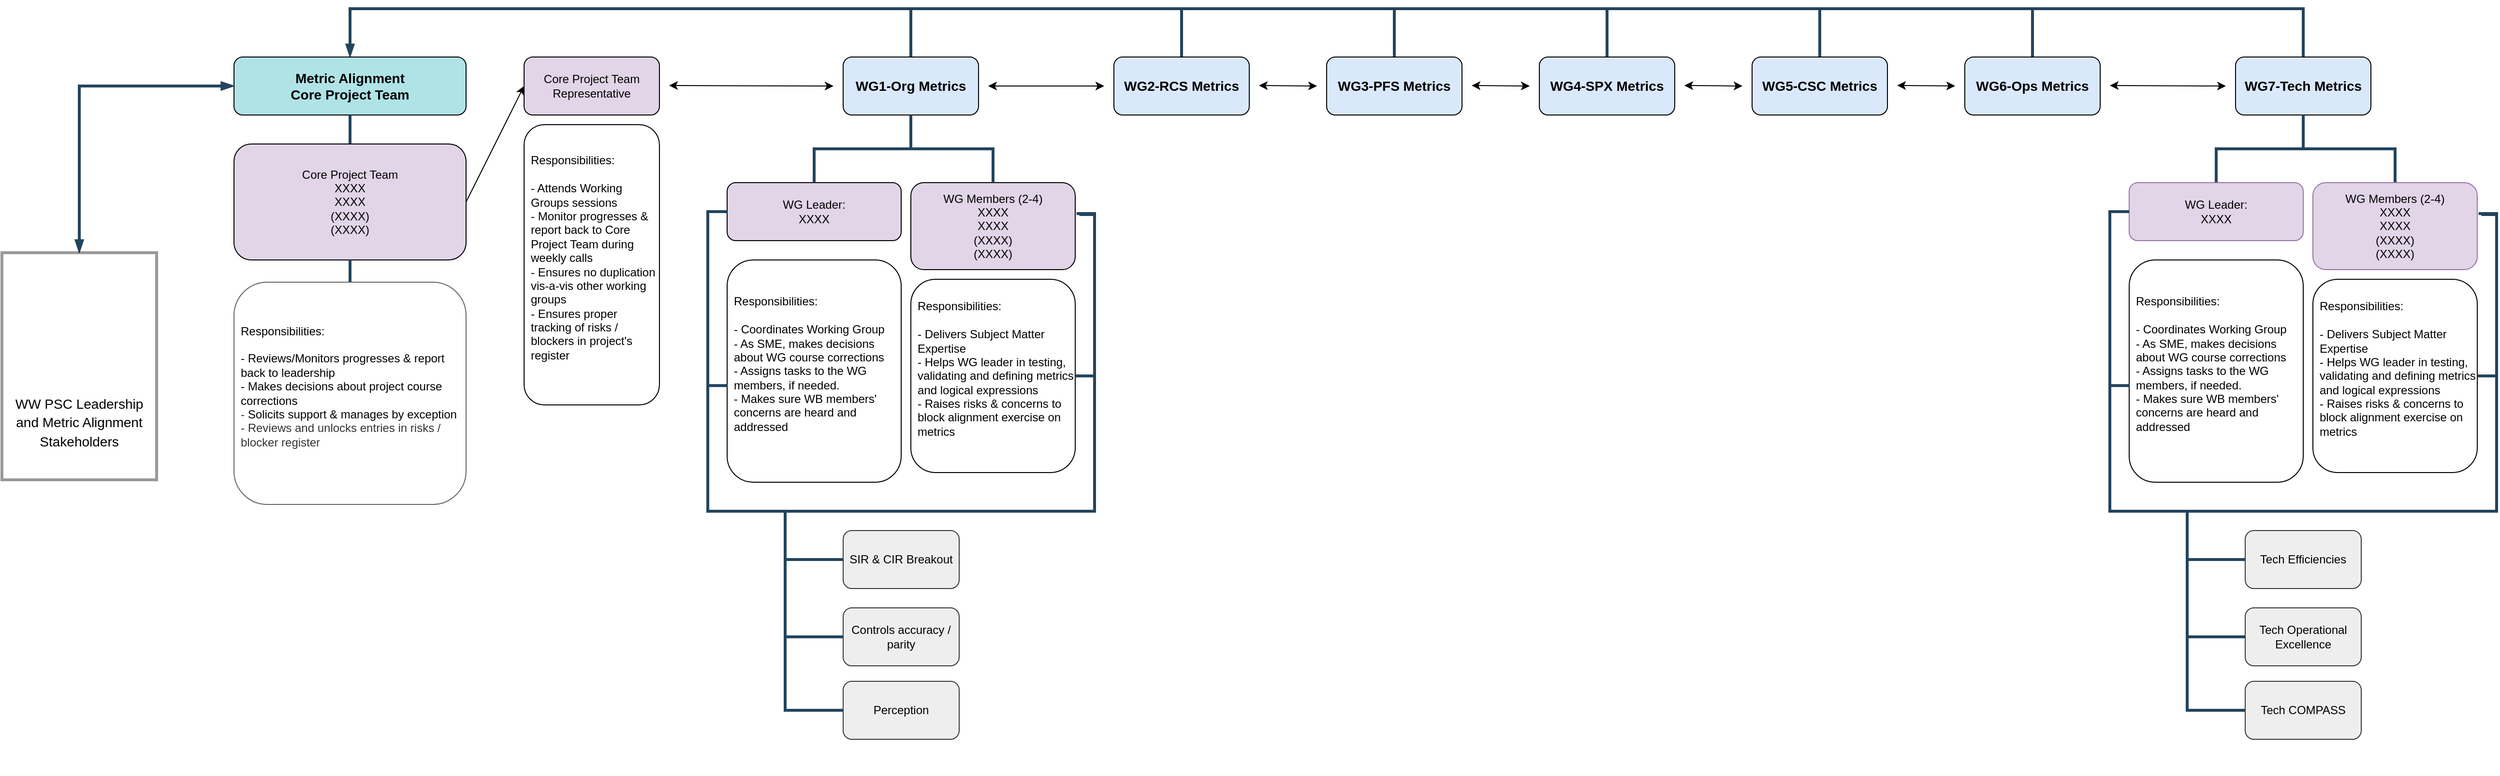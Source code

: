 <mxfile version="20.6.0" type="github">
  <diagram name="Page-1" id="64c3da0e-402f-94eb-ee01-a36477274f13">
    <mxGraphModel dx="3235" dy="1053" grid="1" gridSize="10" guides="1" tooltips="1" connect="1" arrows="1" fold="1" page="1" pageScale="1" pageWidth="1169" pageHeight="826" background="none" math="0" shadow="0">
      <root>
        <mxCell id="0" />
        <mxCell id="1" parent="0" />
        <mxCell id="229" value="" style="edgeStyle=elbowEdgeStyle;elbow=vertical;rounded=0;fontColor=#000000;endArrow=none;endFill=0;strokeWidth=3;strokeColor=#23445D;entryX=0.5;entryY=0;entryDx=0;entryDy=0;" parent="1" target="wIGqYmj2YQOI72B3vuW0-333" edge="1">
          <mxGeometry width="100" height="100" relative="1" as="geometry">
            <mxPoint x="1100" y="30" as="sourcePoint" />
            <mxPoint x="420" y="80.0" as="targetPoint" />
            <Array as="points">
              <mxPoint x="420" y="30" />
              <mxPoint x="860" y="30" />
            </Array>
          </mxGeometry>
        </mxCell>
        <mxCell id="231" value="" style="edgeStyle=elbowEdgeStyle;elbow=vertical;rounded=0;fontColor=#000000;endArrow=none;endFill=0;strokeWidth=3;strokeColor=#23445D;entryX=0.5;entryY=0;entryDx=0;entryDy=0;" parent="1" target="wIGqYmj2YQOI72B3vuW0-299" edge="1">
          <mxGeometry width="100" height="100" relative="1" as="geometry">
            <mxPoint x="1110" y="30" as="sourcePoint" />
            <mxPoint x="1290" y="80" as="targetPoint" />
            <Array as="points">
              <mxPoint x="1340" y="30" />
            </Array>
          </mxGeometry>
        </mxCell>
        <mxCell id="232" value="" style="edgeStyle=elbowEdgeStyle;elbow=vertical;rounded=0;fontColor=#000000;endArrow=none;endFill=0;strokeWidth=3;strokeColor=#23445D;entryX=0.5;entryY=0;entryDx=0;entryDy=0;" parent="1" target="wIGqYmj2YQOI72B3vuW0-300" edge="1">
          <mxGeometry width="100" height="100" relative="1" as="geometry">
            <mxPoint x="1100" y="30" as="sourcePoint" />
            <mxPoint x="1490" y="70" as="targetPoint" />
            <Array as="points">
              <mxPoint x="1340" y="30" />
              <mxPoint x="1430" y="30" />
              <mxPoint x="1430" y="30" />
            </Array>
          </mxGeometry>
        </mxCell>
        <mxCell id="233" value="" style="edgeStyle=elbowEdgeStyle;elbow=vertical;rounded=0;fontColor=#000000;endArrow=none;endFill=0;strokeWidth=3;strokeColor=#23445D;entryX=0.5;entryY=0;entryDx=0;entryDy=0;" parent="1" target="wIGqYmj2YQOI72B3vuW0-301" edge="1">
          <mxGeometry width="100" height="100" relative="1" as="geometry">
            <mxPoint x="1100" y="30" as="sourcePoint" />
            <mxPoint x="1690" y="80" as="targetPoint" />
            <Array as="points">
              <mxPoint x="1620" y="30" />
            </Array>
          </mxGeometry>
        </mxCell>
        <mxCell id="234" value="" style="edgeStyle=elbowEdgeStyle;elbow=vertical;rounded=0;fontColor=#000000;endArrow=none;endFill=0;strokeWidth=3;strokeColor=#23445D;entryX=0.5;entryY=0;entryDx=0;entryDy=0;" parent="1" target="wIGqYmj2YQOI72B3vuW0-316" edge="1">
          <mxGeometry width="100" height="100" relative="1" as="geometry">
            <mxPoint x="1100" y="30" as="sourcePoint" />
            <mxPoint x="1960" y="80.0" as="targetPoint" />
            <Array as="points">
              <mxPoint x="1800" y="30" />
            </Array>
          </mxGeometry>
        </mxCell>
        <mxCell id="wIGqYmj2YQOI72B3vuW0-299" value="WG2-RCS Metrics" style="whiteSpace=wrap;rounded=1;fillColor=#dae8fc;strokeColor=#000000;shadow=0;fontStyle=1;fontSize=14;" parent="1" vertex="1">
          <mxGeometry x="630" y="80.0" width="140" height="60" as="geometry" />
        </mxCell>
        <mxCell id="wIGqYmj2YQOI72B3vuW0-300" value="WG3-PFS Metrics" style="whiteSpace=wrap;rounded=1;fillColor=#dae8fc;strokeColor=#000000;shadow=0;fontStyle=1;fontSize=14;" parent="1" vertex="1">
          <mxGeometry x="850" y="80.0" width="140" height="60" as="geometry" />
        </mxCell>
        <mxCell id="wIGqYmj2YQOI72B3vuW0-301" value="WG4-SPX Metrics" style="whiteSpace=wrap;rounded=1;fillColor=#dae8fc;strokeColor=#000000;shadow=0;fontStyle=1;fontSize=14;" parent="1" vertex="1">
          <mxGeometry x="1070" y="80.0" width="140" height="60" as="geometry" />
        </mxCell>
        <mxCell id="wIGqYmj2YQOI72B3vuW0-302" value="" style="edgeStyle=elbowEdgeStyle;elbow=vertical;rounded=0;fontColor=#000000;endArrow=none;endFill=0;strokeWidth=3;strokeColor=#23445D;exitX=0.5;exitY=0;exitDx=0;exitDy=0;startArrow=blockThin;startFill=1;entryX=0.5;entryY=0;entryDx=0;entryDy=0;startSize=6;" parent="1" source="wIGqYmj2YQOI72B3vuW0-307" target="wIGqYmj2YQOI72B3vuW0-308" edge="1">
          <mxGeometry width="100" height="100" relative="1" as="geometry">
            <mxPoint x="-200" y="70" as="sourcePoint" />
            <mxPoint x="1530" y="80" as="targetPoint" />
            <Array as="points">
              <mxPoint x="1120" y="30" />
              <mxPoint x="1270" y="30" />
              <mxPoint x="1630" y="30" />
            </Array>
          </mxGeometry>
        </mxCell>
        <mxCell id="wIGqYmj2YQOI72B3vuW0-307" value="Metric Alignment &#xa;Core Project Team" style="whiteSpace=wrap;rounded=1;fillColor=#b0e3e6;strokeColor=#000000;shadow=0;fontStyle=1;fontSize=14;" parent="1" vertex="1">
          <mxGeometry x="-280" y="80" width="240" height="60" as="geometry" />
        </mxCell>
        <mxCell id="wIGqYmj2YQOI72B3vuW0-308" value="WG5-CSC Metrics" style="whiteSpace=wrap;rounded=1;fillColor=#dae8fc;strokeColor=#000000;shadow=0;fontStyle=1;fontSize=14;" parent="1" vertex="1">
          <mxGeometry x="1290" y="80.0" width="140" height="60" as="geometry" />
        </mxCell>
        <mxCell id="wIGqYmj2YQOI72B3vuW0-315" value="" style="shape=image;html=1;verticalAlign=top;verticalLabelPosition=bottom;labelBackgroundColor=#ffffff;imageAspect=0;aspect=fixed;image=https://cdn4.iconfinder.com/data/icons/essential-app-1/16/dot-more-menu-hide-128.png;shadow=1;opacity=40;" parent="1" vertex="1">
          <mxGeometry x="700" y="313" width="60" height="60" as="geometry" />
        </mxCell>
        <mxCell id="wIGqYmj2YQOI72B3vuW0-316" value="WG7-Tech Metrics" style="whiteSpace=wrap;rounded=1;fillColor=#dae8fc;strokeColor=#000000;shadow=0;fontStyle=1;fontSize=14;" parent="1" vertex="1">
          <mxGeometry x="1790" y="80.0" width="140" height="60" as="geometry" />
        </mxCell>
        <mxCell id="wIGqYmj2YQOI72B3vuW0-324" value="" style="edgeStyle=elbowEdgeStyle;elbow=vertical;rounded=0;fontColor=#000000;endArrow=none;endFill=0;strokeWidth=3;strokeColor=#23445D;entryX=0.5;entryY=0;entryDx=0;entryDy=0;" parent="1" source="wIGqYmj2YQOI72B3vuW0-316" target="wIGqYmj2YQOI72B3vuW0-393" edge="1">
          <mxGeometry width="100" height="100" relative="1" as="geometry">
            <mxPoint x="1690" y="250" as="sourcePoint" />
            <mxPoint x="1745" y="210" as="targetPoint" />
          </mxGeometry>
        </mxCell>
        <mxCell id="wIGqYmj2YQOI72B3vuW0-325" value="" style="edgeStyle=elbowEdgeStyle;elbow=vertical;rounded=0;fontColor=#000000;endArrow=none;endFill=0;strokeWidth=3;strokeColor=#23445D;entryX=0.5;entryY=0;entryDx=0;entryDy=0;" parent="1" source="wIGqYmj2YQOI72B3vuW0-316" target="wIGqYmj2YQOI72B3vuW0-394" edge="1">
          <mxGeometry width="100" height="100" relative="1" as="geometry">
            <mxPoint x="1950" y="250" as="sourcePoint" />
            <mxPoint x="1970" y="210" as="targetPoint" />
          </mxGeometry>
        </mxCell>
        <mxCell id="wIGqYmj2YQOI72B3vuW0-332" value="" style="shape=image;html=1;verticalAlign=top;verticalLabelPosition=bottom;labelBackgroundColor=#ffffff;imageAspect=0;aspect=fixed;image=https://cdn4.iconfinder.com/data/icons/essential-app-1/16/dot-more-menu-hide-128.png;shadow=1;opacity=40;" parent="1" vertex="1">
          <mxGeometry x="1330" y="313" width="60" height="60" as="geometry" />
        </mxCell>
        <mxCell id="wIGqYmj2YQOI72B3vuW0-333" value="WG1-Org Metrics" style="whiteSpace=wrap;rounded=1;fillColor=#dae8fc;strokeColor=#000000;shadow=0;fontStyle=1;fontSize=14;" parent="1" vertex="1">
          <mxGeometry x="350" y="80.0" width="140" height="60" as="geometry" />
        </mxCell>
        <mxCell id="wIGqYmj2YQOI72B3vuW0-334" value="WG Leader:&#xa;XXXX" style="whiteSpace=wrap;rounded=1;fillColor=#e1d5e7;strokeColor=#000000;shadow=0;fontStyle=0" parent="1" vertex="1">
          <mxGeometry x="230" y="210" width="180" height="60" as="geometry" />
        </mxCell>
        <mxCell id="wIGqYmj2YQOI72B3vuW0-335" value="WG Members (2-4)&#xa;XXXX&#xa;XXXX&#xa;(XXXX)&#xa;(XXXX)" style="whiteSpace=wrap;rounded=1;fillColor=#e1d5e7;strokeColor=#000000;shadow=0;" parent="1" vertex="1">
          <mxGeometry x="420" y="210" width="170" height="90" as="geometry" />
        </mxCell>
        <mxCell id="wIGqYmj2YQOI72B3vuW0-336" value="Responsibilities:&#xa;&#xa;- Coordinates Working Group&#xa;- As SME, makes decisions about WG course corrections&#xa;- Assigns tasks to the WG members, if needed.&#xa;- Makes sure WB members&#39; concerns are heard and addressed&#xa;" style="whiteSpace=wrap;rounded=1;fillColor=#FFFFFF;strokeColor=default;shadow=0;fontColor=#000000;fontStyle=0;align=left;spacingLeft=5;" parent="1" vertex="1">
          <mxGeometry x="230" y="290" width="180" height="230" as="geometry" />
        </mxCell>
        <mxCell id="wIGqYmj2YQOI72B3vuW0-337" value="Responsibilities:&#xa;&#xa;- Delivers Subject Matter Expertise&#xa;- Helps WG leader in testing, validating and defining metrics and logical expressions&#xa;- Raises risks &amp; concerns to block alignment exercise on metrics&#xa;" style="whiteSpace=wrap;rounded=1;fillColor=#FFFFFF;strokeColor=default;shadow=0;fontColor=#000000;fontStyle=0;align=left;spacingLeft=5;" parent="1" vertex="1">
          <mxGeometry x="420" y="310" width="170" height="200" as="geometry" />
        </mxCell>
        <mxCell id="wIGqYmj2YQOI72B3vuW0-338" value="" style="edgeStyle=elbowEdgeStyle;elbow=horizontal;rounded=0;fontColor=#000000;endArrow=none;endFill=0;strokeWidth=3;strokeColor=#23445D;" parent="1" source="wIGqYmj2YQOI72B3vuW0-334" edge="1">
          <mxGeometry width="100" height="100" relative="1" as="geometry">
            <mxPoint x="260" y="290.0" as="sourcePoint" />
            <mxPoint x="410" y="550" as="targetPoint" />
            <Array as="points">
              <mxPoint x="210" y="500" />
              <mxPoint x="220" y="440" />
              <mxPoint x="230" y="400" />
              <mxPoint x="240" y="380" />
              <mxPoint x="250" y="360" />
              <mxPoint x="260" y="420" />
            </Array>
          </mxGeometry>
        </mxCell>
        <mxCell id="wIGqYmj2YQOI72B3vuW0-339" value="" style="edgeStyle=elbowEdgeStyle;elbow=horizontal;rounded=0;fontColor=#000000;endArrow=none;endFill=0;strokeWidth=3;strokeColor=#23445D;exitX=1.008;exitY=0.356;exitDx=0;exitDy=0;exitPerimeter=0;entryX=1;entryY=0.5;entryDx=0;entryDy=0;" parent="1" source="wIGqYmj2YQOI72B3vuW0-335" target="wIGqYmj2YQOI72B3vuW0-337" edge="1">
          <mxGeometry width="100" height="100" relative="1" as="geometry">
            <mxPoint x="590" y="305" as="sourcePoint" />
            <mxPoint x="450.0" y="390.0" as="targetPoint" />
            <Array as="points">
              <mxPoint x="610" y="340" />
            </Array>
          </mxGeometry>
        </mxCell>
        <mxCell id="wIGqYmj2YQOI72B3vuW0-340" value="" style="edgeStyle=elbowEdgeStyle;elbow=horizontal;rounded=0;fontColor=#000000;endArrow=none;endFill=0;strokeWidth=3;strokeColor=#23445D;exitX=1.025;exitY=0.367;exitDx=0;exitDy=0;exitPerimeter=0;" parent="1" source="wIGqYmj2YQOI72B3vuW0-335" edge="1">
          <mxGeometry width="100" height="100" relative="1" as="geometry">
            <mxPoint x="450" y="290.0" as="sourcePoint" />
            <mxPoint x="410" y="550" as="targetPoint" />
            <Array as="points">
              <mxPoint x="610" y="390" />
              <mxPoint x="630" y="410" />
            </Array>
          </mxGeometry>
        </mxCell>
        <mxCell id="wIGqYmj2YQOI72B3vuW0-341" value="" style="edgeStyle=elbowEdgeStyle;elbow=vertical;rounded=0;fontColor=#000000;endArrow=none;endFill=0;strokeWidth=3;strokeColor=#23445D;" parent="1" source="wIGqYmj2YQOI72B3vuW0-333" target="wIGqYmj2YQOI72B3vuW0-334" edge="1">
          <mxGeometry width="100" height="100" relative="1" as="geometry">
            <mxPoint x="250" y="250" as="sourcePoint" />
            <mxPoint x="350" y="150" as="targetPoint" />
          </mxGeometry>
        </mxCell>
        <mxCell id="wIGqYmj2YQOI72B3vuW0-342" value="" style="edgeStyle=elbowEdgeStyle;elbow=vertical;rounded=0;fontColor=#000000;endArrow=none;endFill=0;strokeWidth=3;strokeColor=#23445D;" parent="1" source="wIGqYmj2YQOI72B3vuW0-333" target="wIGqYmj2YQOI72B3vuW0-335" edge="1">
          <mxGeometry width="100" height="100" relative="1" as="geometry">
            <mxPoint x="510" y="250" as="sourcePoint" />
            <mxPoint x="610" y="150" as="targetPoint" />
          </mxGeometry>
        </mxCell>
        <mxCell id="wIGqYmj2YQOI72B3vuW0-343" value="" style="edgeStyle=elbowEdgeStyle;elbow=horizontal;rounded=0;fontColor=#000000;endArrow=none;endFill=0;strokeWidth=3;strokeColor=#23445D;exitX=0;exitY=0.5;exitDx=0;exitDy=0;" parent="1" source="wIGqYmj2YQOI72B3vuW0-344" edge="1">
          <mxGeometry width="100" height="100" relative="1" as="geometry">
            <mxPoint x="350" y="600" as="sourcePoint" />
            <mxPoint x="339" y="550" as="targetPoint" />
            <Array as="points">
              <mxPoint x="290" y="580" />
              <mxPoint x="330" y="590" />
              <mxPoint x="559" y="336.97" />
            </Array>
          </mxGeometry>
        </mxCell>
        <mxCell id="wIGqYmj2YQOI72B3vuW0-344" value="SIR &amp; CIR Breakout" style="whiteSpace=wrap;rounded=1;fillColor=#eeeeee;strokeColor=#36393d;shadow=0;fontStyle=0" parent="1" vertex="1">
          <mxGeometry x="350.0" y="570.0" width="120" height="60" as="geometry" />
        </mxCell>
        <mxCell id="wIGqYmj2YQOI72B3vuW0-345" value="" style="edgeStyle=elbowEdgeStyle;elbow=horizontal;rounded=0;fontColor=#000000;endArrow=none;endFill=0;strokeWidth=3;strokeColor=#23445D;exitX=0;exitY=0.5;exitDx=0;exitDy=0;" parent="1" source="wIGqYmj2YQOI72B3vuW0-346" edge="1">
          <mxGeometry width="100" height="100" relative="1" as="geometry">
            <mxPoint x="359.5" y="640" as="sourcePoint" />
            <mxPoint x="360" y="550" as="targetPoint" />
            <Array as="points">
              <mxPoint x="290" y="620" />
              <mxPoint x="330" y="630" />
              <mxPoint x="340" y="670" />
              <mxPoint x="349.5" y="730" />
              <mxPoint x="569.5" y="336.97" />
            </Array>
          </mxGeometry>
        </mxCell>
        <mxCell id="wIGqYmj2YQOI72B3vuW0-346" value="Controls accuracy / parity" style="whiteSpace=wrap;rounded=1;fillColor=#eeeeee;strokeColor=#36393d;shadow=0;fontStyle=0" parent="1" vertex="1">
          <mxGeometry x="350.0" y="650.0" width="120" height="60" as="geometry" />
        </mxCell>
        <mxCell id="wIGqYmj2YQOI72B3vuW0-347" value="" style="edgeStyle=elbowEdgeStyle;elbow=horizontal;rounded=0;fontColor=#000000;endArrow=none;endFill=0;strokeWidth=3;strokeColor=#23445D;exitX=0;exitY=0.5;exitDx=0;exitDy=0;" parent="1" source="wIGqYmj2YQOI72B3vuW0-348" edge="1">
          <mxGeometry width="100" height="100" relative="1" as="geometry">
            <mxPoint x="360" y="750" as="sourcePoint" />
            <mxPoint x="360" y="550" as="targetPoint" />
            <Array as="points">
              <mxPoint x="290" y="570" />
              <mxPoint x="330" y="630" />
              <mxPoint x="340" y="720" />
              <mxPoint x="350" y="720" />
              <mxPoint x="340" y="720" />
              <mxPoint x="349.5" y="730" />
              <mxPoint x="569.5" y="336.97" />
            </Array>
          </mxGeometry>
        </mxCell>
        <mxCell id="wIGqYmj2YQOI72B3vuW0-348" value="Perception" style="whiteSpace=wrap;rounded=1;fillColor=#eeeeee;strokeColor=#36393d;shadow=0;fontStyle=0" parent="1" vertex="1">
          <mxGeometry x="350.0" y="726.0" width="120" height="60" as="geometry" />
        </mxCell>
        <mxCell id="wIGqYmj2YQOI72B3vuW0-349" value="" style="endArrow=classic;startArrow=classic;html=1;rounded=0;" parent="1" edge="1">
          <mxGeometry width="50" height="50" relative="1" as="geometry">
            <mxPoint x="500" y="110" as="sourcePoint" />
            <mxPoint x="620" y="110" as="targetPoint" />
          </mxGeometry>
        </mxCell>
        <mxCell id="wIGqYmj2YQOI72B3vuW0-350" value="" style="endArrow=classic;startArrow=classic;html=1;rounded=0;" parent="1" edge="1">
          <mxGeometry width="50" height="50" relative="1" as="geometry">
            <mxPoint x="780" y="109.5" as="sourcePoint" />
            <mxPoint x="840" y="110" as="targetPoint" />
          </mxGeometry>
        </mxCell>
        <mxCell id="wIGqYmj2YQOI72B3vuW0-351" value="" style="endArrow=classic;startArrow=classic;html=1;rounded=0;" parent="1" edge="1">
          <mxGeometry width="50" height="50" relative="1" as="geometry">
            <mxPoint x="1000" y="109.5" as="sourcePoint" />
            <mxPoint x="1060" y="110" as="targetPoint" />
          </mxGeometry>
        </mxCell>
        <mxCell id="wIGqYmj2YQOI72B3vuW0-352" value="" style="endArrow=classic;startArrow=classic;html=1;rounded=0;" parent="1" edge="1">
          <mxGeometry width="50" height="50" relative="1" as="geometry">
            <mxPoint x="1220" y="109.5" as="sourcePoint" />
            <mxPoint x="1280" y="110" as="targetPoint" />
          </mxGeometry>
        </mxCell>
        <mxCell id="wIGqYmj2YQOI72B3vuW0-353" value="" style="endArrow=classic;startArrow=classic;html=1;rounded=0;" parent="1" edge="1">
          <mxGeometry width="50" height="50" relative="1" as="geometry">
            <mxPoint x="1660" y="109.5" as="sourcePoint" />
            <mxPoint x="1780" y="110" as="targetPoint" />
          </mxGeometry>
        </mxCell>
        <mxCell id="wIGqYmj2YQOI72B3vuW0-354" value="" style="edgeStyle=elbowEdgeStyle;elbow=vertical;rounded=0;fontColor=#000000;endArrow=none;endFill=0;strokeWidth=3;strokeColor=#23445D;" parent="1" edge="1">
          <mxGeometry width="100" height="100" relative="1" as="geometry">
            <mxPoint x="-160" y="140.0" as="sourcePoint" />
            <mxPoint x="-160" y="180" as="targetPoint" />
            <Array as="points">
              <mxPoint x="-160" y="160" />
            </Array>
          </mxGeometry>
        </mxCell>
        <mxCell id="wIGqYmj2YQOI72B3vuW0-356" value="Core Project Team&#xa;XXXX&#xa;XXXX&#xa;(XXXX)&#xa;(XXXX)" style="whiteSpace=wrap;rounded=1;fillColor=#e1d5e7;strokeColor=#000000;shadow=0;" parent="1" vertex="1">
          <mxGeometry x="-280" y="170" width="240" height="120" as="geometry" />
        </mxCell>
        <mxCell id="wIGqYmj2YQOI72B3vuW0-362" value="" style="edgeStyle=elbowEdgeStyle;elbow=horizontal;rounded=0;fontColor=#000000;endArrow=none;endFill=0;strokeWidth=3;strokeColor=#23445D;entryX=0;entryY=0.565;entryDx=0;entryDy=0;entryPerimeter=0;" parent="1" target="wIGqYmj2YQOI72B3vuW0-336" edge="1">
          <mxGeometry width="100" height="100" relative="1" as="geometry">
            <mxPoint x="220" y="240" as="sourcePoint" />
            <mxPoint x="235" y="390" as="targetPoint" />
            <Array as="points">
              <mxPoint x="210" y="360" />
              <mxPoint x="220" y="337.98" />
            </Array>
          </mxGeometry>
        </mxCell>
        <mxCell id="wIGqYmj2YQOI72B3vuW0-363" value="" style="edgeStyle=elbowEdgeStyle;elbow=vertical;rounded=0;fontColor=#000000;endArrow=none;endFill=0;strokeWidth=3;strokeColor=#23445D;exitX=0.5;exitY=1;exitDx=0;exitDy=0;entryX=0.5;entryY=0;entryDx=0;entryDy=0;" parent="1" source="wIGqYmj2YQOI72B3vuW0-356" target="wIGqYmj2YQOI72B3vuW0-364" edge="1">
          <mxGeometry width="100" height="100" relative="1" as="geometry">
            <mxPoint x="-160.5" y="310.0" as="sourcePoint" />
            <mxPoint x="-160" y="340" as="targetPoint" />
            <Array as="points" />
          </mxGeometry>
        </mxCell>
        <mxCell id="wIGqYmj2YQOI72B3vuW0-368" value="" style="edgeStyle=elbowEdgeStyle;elbow=vertical;rounded=0;fontColor=#000000;endArrow=blockThin;endFill=1;strokeWidth=3;strokeColor=#23445D;startArrow=blockThin;startFill=1;startSize=6;exitX=0.5;exitY=0;exitDx=0;exitDy=0;" parent="1" source="wIGqYmj2YQOI72B3vuW0-369" edge="1">
          <mxGeometry width="100" height="100" relative="1" as="geometry">
            <mxPoint x="-430" y="250" as="sourcePoint" />
            <mxPoint x="-280" y="110" as="targetPoint" />
            <Array as="points">
              <mxPoint x="-330" y="110" />
              <mxPoint x="-440" y="120" />
              <mxPoint x="-660" y="30" />
              <mxPoint x="680" y="30" />
              <mxPoint x="830" y="30" />
              <mxPoint x="1190" y="30" />
            </Array>
          </mxGeometry>
        </mxCell>
        <mxCell id="wIGqYmj2YQOI72B3vuW0-364" value="&lt;font style=&quot;&quot;&gt;&lt;font style=&quot;font-size: 12px;&quot; color=&quot;#000000&quot;&gt;Responsibilities:&lt;br&gt;&lt;br&gt;&lt;span style=&quot;background-color: initial;&quot;&gt;- Reviews/Monitors progresses &amp;amp; r&lt;/span&gt;eport back to leadership&lt;br&gt;-&amp;nbsp;&lt;/font&gt;&lt;font style=&quot;&quot;&gt;&lt;span style=&quot;font-size: 12px; background-color: rgb(255, 255, 255);&quot;&gt;&lt;font color=&quot;#000000&quot;&gt;Makes decisions about project course corrections&lt;br&gt;&lt;/font&gt;&lt;/span&gt;-&amp;nbsp;&lt;span style=&quot;font-family: &amp;quot;Source Sans Pro&amp;quot;, Arial, Helvetica, sans-serif; background-color: rgb(255, 255, 255);&quot;&gt;&lt;font color=&quot;#000000&quot; style=&quot;font-size: 12px;&quot;&gt;Solicits support &amp;amp; manages by&amp;nbsp;&lt;/font&gt;&lt;/span&gt;&lt;font face=&quot;Source Sans Pro, Arial, Helvetica, sans-serif&quot; color=&quot;#000000&quot;&gt;exception&lt;br&gt;&lt;/font&gt;- Reviews and unlocks entries in risks / blocker register&lt;br&gt;&lt;br&gt;&lt;/font&gt;&lt;/font&gt;" style="whiteSpace=wrap;rounded=1;fillColor=#FFFFFF;strokeColor=#666666;shadow=0;fontColor=#333333;fontStyle=0;html=1;align=left;spacingTop=0;spacingLeft=5;" parent="1" vertex="1">
          <mxGeometry x="-280" y="313" width="240" height="230" as="geometry" />
        </mxCell>
        <mxCell id="wIGqYmj2YQOI72B3vuW0-369" value="&lt;font style=&quot;font-size: 14px;&quot;&gt;&lt;br&gt;&lt;br&gt;&lt;br&gt;&lt;br&gt;&lt;br&gt;&lt;br&gt;WW PSC Leadership and Metric Alignment Stakeholders&lt;/font&gt;" style="rounded=0;whiteSpace=wrap;html=1;shadow=0;strokeColor=#000000;fontSize=16;opacity=40;strokeWidth=3;" parent="1" vertex="1">
          <mxGeometry x="-520" y="282.5" width="160" height="235" as="geometry" />
        </mxCell>
        <mxCell id="wIGqYmj2YQOI72B3vuW0-373" value="" style="shape=image;html=1;verticalAlign=top;verticalLabelPosition=bottom;labelBackgroundColor=#ffffff;imageAspect=0;aspect=fixed;image=https://cdn4.iconfinder.com/data/icons/business-black-1/64/12-128.png;shadow=0;labelBorderColor=default;fillStyle=solid;strokeColor=#000000;strokeWidth=3;fontSize=14;fontColor=#000000;fillColor=#F1F3F3;opacity=40;" parent="1" vertex="1">
          <mxGeometry x="-504" y="300" width="128" height="128" as="geometry" />
        </mxCell>
        <mxCell id="wIGqYmj2YQOI72B3vuW0-374" value="" style="edgeStyle=elbowEdgeStyle;elbow=vertical;rounded=0;fontColor=#000000;endArrow=none;endFill=0;strokeWidth=3;strokeColor=#23445D;startArrow=none;startFill=0;startSize=6;entryX=0.5;entryY=0;entryDx=0;entryDy=0;" parent="1" target="wIGqYmj2YQOI72B3vuW0-375" edge="1">
          <mxGeometry width="100" height="100" relative="1" as="geometry">
            <mxPoint x="1580" y="30" as="sourcePoint" />
            <mxPoint x="1590" y="80" as="targetPoint" />
            <Array as="points" />
          </mxGeometry>
        </mxCell>
        <mxCell id="wIGqYmj2YQOI72B3vuW0-375" value="WG6-Ops Metrics" style="whiteSpace=wrap;rounded=1;fillColor=#dae8fc;strokeColor=#000000;shadow=0;fontStyle=1;fontSize=14;" parent="1" vertex="1">
          <mxGeometry x="1510" y="80.0" width="140" height="60" as="geometry" />
        </mxCell>
        <mxCell id="wIGqYmj2YQOI72B3vuW0-376" value="" style="endArrow=classic;startArrow=classic;html=1;rounded=0;" parent="1" edge="1">
          <mxGeometry width="50" height="50" relative="1" as="geometry">
            <mxPoint x="1440" y="109.41" as="sourcePoint" />
            <mxPoint x="1500" y="109.91" as="targetPoint" />
          </mxGeometry>
        </mxCell>
        <mxCell id="wIGqYmj2YQOI72B3vuW0-378" value="" style="shape=image;html=1;verticalAlign=top;verticalLabelPosition=bottom;labelBackgroundColor=#ffffff;imageAspect=0;aspect=fixed;image=https://cdn4.iconfinder.com/data/icons/essential-app-1/16/dot-more-menu-hide-128.png;shadow=1;opacity=40;" parent="1" vertex="1">
          <mxGeometry x="395" y="786" width="30" height="30" as="geometry" />
        </mxCell>
        <mxCell id="wIGqYmj2YQOI72B3vuW0-393" value="WG Leader:&#xa;XXXX" style="whiteSpace=wrap;rounded=1;fillColor=#e1d5e7;strokeColor=#9673a6;shadow=0;fontStyle=0" parent="1" vertex="1">
          <mxGeometry x="1680" y="210" width="180" height="60" as="geometry" />
        </mxCell>
        <mxCell id="wIGqYmj2YQOI72B3vuW0-394" value="WG Members (2-4)&#xa;XXXX&#xa;XXXX&#xa;(XXXX)&#xa;(XXXX)" style="whiteSpace=wrap;rounded=1;fillColor=#e1d5e7;strokeColor=#9673a6;shadow=0;" parent="1" vertex="1">
          <mxGeometry x="1870" y="210" width="170" height="90" as="geometry" />
        </mxCell>
        <mxCell id="wIGqYmj2YQOI72B3vuW0-395" value="Responsibilities:&#xa;&#xa;- Coordinates Working Group&#xa;- As SME, makes decisions about WG course corrections&#xa;- Assigns tasks to the WG members, if needed.&#xa;- Makes sure WB members&#39; concerns are heard and addressed&#xa;" style="whiteSpace=wrap;rounded=1;fillColor=#FFFFFF;strokeColor=default;shadow=0;fontColor=#000000;fontStyle=0;align=left;spacingLeft=5;" parent="1" vertex="1">
          <mxGeometry x="1680" y="290" width="180" height="230" as="geometry" />
        </mxCell>
        <mxCell id="wIGqYmj2YQOI72B3vuW0-396" value="Responsibilities:&#xa;&#xa;- Delivers Subject Matter Expertise&#xa;- Helps WG leader in testing, validating and defining metrics and logical expressions&#xa;- Raises risks &amp; concerns to block alignment exercise on metrics&#xa;" style="whiteSpace=wrap;rounded=1;fillColor=#FFFFFF;strokeColor=default;shadow=0;fontColor=#000000;fontStyle=0;align=left;spacingLeft=5;" parent="1" vertex="1">
          <mxGeometry x="1870" y="310" width="170" height="200" as="geometry" />
        </mxCell>
        <mxCell id="wIGqYmj2YQOI72B3vuW0-397" value="" style="edgeStyle=elbowEdgeStyle;elbow=horizontal;rounded=0;fontColor=#000000;endArrow=none;endFill=0;strokeWidth=3;strokeColor=#23445D;" parent="1" source="wIGqYmj2YQOI72B3vuW0-393" edge="1">
          <mxGeometry width="100" height="100" relative="1" as="geometry">
            <mxPoint x="1710" y="290.0" as="sourcePoint" />
            <mxPoint x="1860" y="550" as="targetPoint" />
            <Array as="points">
              <mxPoint x="1660" y="500" />
              <mxPoint x="1670" y="440" />
              <mxPoint x="1680" y="400" />
              <mxPoint x="1690" y="380" />
              <mxPoint x="1700" y="360" />
              <mxPoint x="1710" y="420" />
            </Array>
          </mxGeometry>
        </mxCell>
        <mxCell id="wIGqYmj2YQOI72B3vuW0-398" value="" style="edgeStyle=elbowEdgeStyle;elbow=horizontal;rounded=0;fontColor=#000000;endArrow=none;endFill=0;strokeWidth=3;strokeColor=#23445D;exitX=1.008;exitY=0.356;exitDx=0;exitDy=0;exitPerimeter=0;entryX=1;entryY=0.5;entryDx=0;entryDy=0;" parent="1" source="wIGqYmj2YQOI72B3vuW0-394" target="wIGqYmj2YQOI72B3vuW0-396" edge="1">
          <mxGeometry width="100" height="100" relative="1" as="geometry">
            <mxPoint x="2040" y="305" as="sourcePoint" />
            <mxPoint x="1900.0" y="390.0" as="targetPoint" />
            <Array as="points">
              <mxPoint x="2060" y="340" />
            </Array>
          </mxGeometry>
        </mxCell>
        <mxCell id="wIGqYmj2YQOI72B3vuW0-399" value="" style="edgeStyle=elbowEdgeStyle;elbow=horizontal;rounded=0;fontColor=#000000;endArrow=none;endFill=0;strokeWidth=3;strokeColor=#23445D;exitX=1.025;exitY=0.367;exitDx=0;exitDy=0;exitPerimeter=0;" parent="1" source="wIGqYmj2YQOI72B3vuW0-394" edge="1">
          <mxGeometry width="100" height="100" relative="1" as="geometry">
            <mxPoint x="1900" y="290.0" as="sourcePoint" />
            <mxPoint x="1860" y="550" as="targetPoint" />
            <Array as="points">
              <mxPoint x="2060" y="390" />
              <mxPoint x="2080" y="410" />
            </Array>
          </mxGeometry>
        </mxCell>
        <mxCell id="wIGqYmj2YQOI72B3vuW0-400" value="" style="edgeStyle=elbowEdgeStyle;elbow=horizontal;rounded=0;fontColor=#000000;endArrow=none;endFill=0;strokeWidth=3;strokeColor=#23445D;exitX=0;exitY=0.5;exitDx=0;exitDy=0;" parent="1" source="wIGqYmj2YQOI72B3vuW0-401" edge="1">
          <mxGeometry width="100" height="100" relative="1" as="geometry">
            <mxPoint x="1800" y="600" as="sourcePoint" />
            <mxPoint x="1789" y="550" as="targetPoint" />
            <Array as="points">
              <mxPoint x="1740" y="580" />
              <mxPoint x="1780" y="590" />
              <mxPoint x="2009" y="336.97" />
            </Array>
          </mxGeometry>
        </mxCell>
        <mxCell id="wIGqYmj2YQOI72B3vuW0-401" value="Tech Efficiencies" style="whiteSpace=wrap;rounded=1;fillColor=#eeeeee;strokeColor=#36393d;shadow=0;fontStyle=0" parent="1" vertex="1">
          <mxGeometry x="1800.0" y="570.0" width="120" height="60" as="geometry" />
        </mxCell>
        <mxCell id="wIGqYmj2YQOI72B3vuW0-402" value="" style="edgeStyle=elbowEdgeStyle;elbow=horizontal;rounded=0;fontColor=#000000;endArrow=none;endFill=0;strokeWidth=3;strokeColor=#23445D;exitX=0;exitY=0.5;exitDx=0;exitDy=0;" parent="1" source="wIGqYmj2YQOI72B3vuW0-403" edge="1">
          <mxGeometry width="100" height="100" relative="1" as="geometry">
            <mxPoint x="1809.5" y="640" as="sourcePoint" />
            <mxPoint x="1810" y="550" as="targetPoint" />
            <Array as="points">
              <mxPoint x="1740" y="620" />
              <mxPoint x="1780" y="630" />
              <mxPoint x="1790" y="670" />
              <mxPoint x="1799.5" y="730" />
              <mxPoint x="2019.5" y="336.97" />
            </Array>
          </mxGeometry>
        </mxCell>
        <mxCell id="wIGqYmj2YQOI72B3vuW0-403" value="Tech Operational Excellence" style="whiteSpace=wrap;rounded=1;fillColor=#eeeeee;strokeColor=#36393d;shadow=0;fontStyle=0" parent="1" vertex="1">
          <mxGeometry x="1800.0" y="650.0" width="120" height="60" as="geometry" />
        </mxCell>
        <mxCell id="wIGqYmj2YQOI72B3vuW0-404" value="" style="edgeStyle=elbowEdgeStyle;elbow=horizontal;rounded=0;fontColor=#000000;endArrow=none;endFill=0;strokeWidth=3;strokeColor=#23445D;exitX=0;exitY=0.5;exitDx=0;exitDy=0;" parent="1" source="wIGqYmj2YQOI72B3vuW0-405" edge="1">
          <mxGeometry width="100" height="100" relative="1" as="geometry">
            <mxPoint x="1810" y="750" as="sourcePoint" />
            <mxPoint x="1810" y="550" as="targetPoint" />
            <Array as="points">
              <mxPoint x="1740" y="570" />
              <mxPoint x="1780" y="630" />
              <mxPoint x="1790" y="720" />
              <mxPoint x="1800" y="720" />
              <mxPoint x="1790" y="720" />
              <mxPoint x="1799.5" y="730" />
              <mxPoint x="2019.5" y="336.97" />
            </Array>
          </mxGeometry>
        </mxCell>
        <mxCell id="wIGqYmj2YQOI72B3vuW0-405" value="Tech COMPASS" style="whiteSpace=wrap;rounded=1;fillColor=#eeeeee;strokeColor=#36393d;shadow=0;fontStyle=0" parent="1" vertex="1">
          <mxGeometry x="1800.0" y="726.0" width="120" height="60" as="geometry" />
        </mxCell>
        <mxCell id="wIGqYmj2YQOI72B3vuW0-406" value="" style="edgeStyle=elbowEdgeStyle;elbow=horizontal;rounded=0;fontColor=#000000;endArrow=none;endFill=0;strokeWidth=3;strokeColor=#23445D;entryX=0;entryY=0.565;entryDx=0;entryDy=0;entryPerimeter=0;" parent="1" target="wIGqYmj2YQOI72B3vuW0-395" edge="1">
          <mxGeometry width="100" height="100" relative="1" as="geometry">
            <mxPoint x="1670" y="240" as="sourcePoint" />
            <mxPoint x="1685" y="390" as="targetPoint" />
            <Array as="points">
              <mxPoint x="1660" y="360" />
              <mxPoint x="1670" y="337.98" />
            </Array>
          </mxGeometry>
        </mxCell>
        <mxCell id="wIGqYmj2YQOI72B3vuW0-407" value="" style="shape=image;html=1;verticalAlign=top;verticalLabelPosition=bottom;labelBackgroundColor=#ffffff;imageAspect=0;aspect=fixed;image=https://cdn4.iconfinder.com/data/icons/essential-app-1/16/dot-more-menu-hide-128.png;shadow=1;opacity=40;" parent="1" vertex="1">
          <mxGeometry x="1845" y="786" width="30" height="30" as="geometry" />
        </mxCell>
        <mxCell id="h1NGZ_KyCRW-RMpBX6RN-234" value="" style="endArrow=classic;html=1;rounded=0;exitX=1;exitY=0.5;exitDx=0;exitDy=0;entryX=0;entryY=0.5;entryDx=0;entryDy=0;" edge="1" parent="1" source="wIGqYmj2YQOI72B3vuW0-356" target="h1NGZ_KyCRW-RMpBX6RN-235">
          <mxGeometry width="50" height="50" relative="1" as="geometry">
            <mxPoint x="-40" y="230" as="sourcePoint" />
            <mxPoint x="60" y="100" as="targetPoint" />
          </mxGeometry>
        </mxCell>
        <mxCell id="h1NGZ_KyCRW-RMpBX6RN-235" value="Core Project Team Representative" style="whiteSpace=wrap;rounded=1;fillColor=#e1d5e7;strokeColor=#000000;shadow=0;fontStyle=0" vertex="1" parent="1">
          <mxGeometry x="20" y="80" width="140" height="60" as="geometry" />
        </mxCell>
        <mxCell id="h1NGZ_KyCRW-RMpBX6RN-236" value="Responsibilities:&#xa;&#xa;- Attends Working Groups sessions&#xa;- Monitor progresses &amp; report back to Core Project Team during weekly calls&#xa;- Ensures no duplication vis-a-vis other working groups&#xa;- Ensures proper tracking of risks / blockers in project&#39;s register&#xa;" style="whiteSpace=wrap;rounded=1;fillColor=#FFFFFF;strokeColor=default;shadow=0;fontColor=#000000;fontStyle=0;align=left;spacingLeft=5;" vertex="1" parent="1">
          <mxGeometry x="20" y="150" width="140" height="290" as="geometry" />
        </mxCell>
        <mxCell id="h1NGZ_KyCRW-RMpBX6RN-237" value="" style="endArrow=classic;startArrow=classic;html=1;rounded=0;" edge="1" parent="1">
          <mxGeometry width="50" height="50" relative="1" as="geometry">
            <mxPoint x="170" y="109.5" as="sourcePoint" />
            <mxPoint x="340" y="110" as="targetPoint" />
          </mxGeometry>
        </mxCell>
      </root>
    </mxGraphModel>
  </diagram>
</mxfile>

